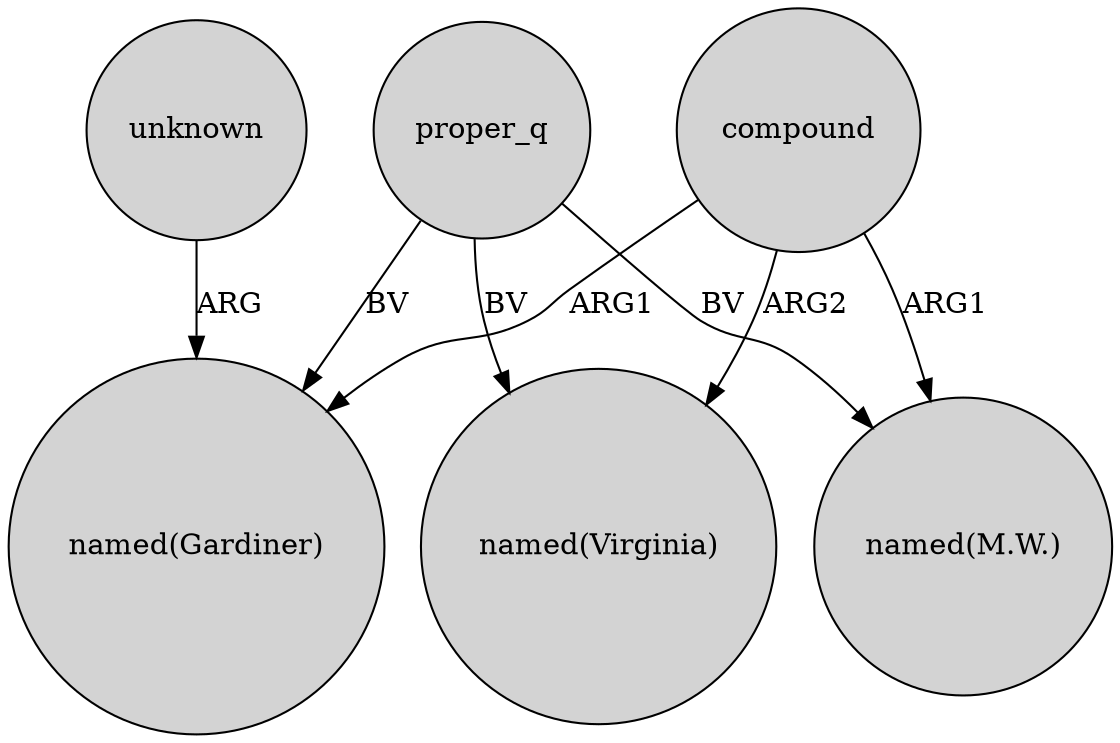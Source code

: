 digraph {
	node [shape=circle style=filled]
	unknown -> "named(Gardiner)" [label=ARG]
	compound -> "named(Virginia)" [label=ARG2]
	compound -> "named(Gardiner)" [label=ARG1]
	proper_q -> "named(M.W.)" [label=BV]
	proper_q -> "named(Virginia)" [label=BV]
	proper_q -> "named(Gardiner)" [label=BV]
	compound -> "named(M.W.)" [label=ARG1]
}
